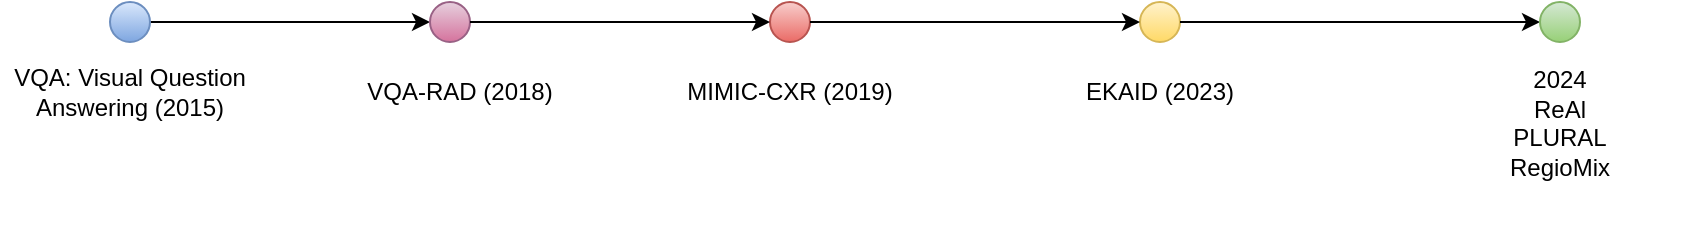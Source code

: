 <mxfile version="27.0.9">
  <diagram name="Page-1" id="ykJ9WlF84OGaFjw_ZXO-">
    <mxGraphModel dx="1426" dy="859" grid="1" gridSize="10" guides="1" tooltips="1" connect="1" arrows="1" fold="1" page="1" pageScale="1" pageWidth="850" pageHeight="1100" math="0" shadow="0">
      <root>
        <mxCell id="0" />
        <mxCell id="1" parent="0" />
        <mxCell id="dmuMrezsaLSfr1iSNlbz-1" value="" style="endArrow=classic;html=1;rounded=0;exitX=1;exitY=0.5;exitDx=0;exitDy=0;entryX=0;entryY=0.5;entryDx=0;entryDy=0;" parent="1" source="dmuMrezsaLSfr1iSNlbz-2" target="dmuMrezsaLSfr1iSNlbz-12" edge="1">
          <mxGeometry width="50" height="50" relative="1" as="geometry">
            <mxPoint x="435" y="319.5" as="sourcePoint" />
            <mxPoint x="535" y="320" as="targetPoint" />
            <Array as="points">
              <mxPoint x="495" y="320" />
            </Array>
          </mxGeometry>
        </mxCell>
        <mxCell id="dmuMrezsaLSfr1iSNlbz-2" value="" style="ellipse;whiteSpace=wrap;html=1;aspect=fixed;fillColor=#dae8fc;gradientColor=#7ea6e0;strokeColor=#6c8ebf;" parent="1" vertex="1">
          <mxGeometry x="405" y="310" width="20" height="20" as="geometry" />
        </mxCell>
        <mxCell id="dmuMrezsaLSfr1iSNlbz-3" value="" style="ellipse;whiteSpace=wrap;html=1;aspect=fixed;fillColor=#f8cecc;gradientColor=#ea6b66;strokeColor=#b85450;" parent="1" vertex="1">
          <mxGeometry x="735" y="310" width="20" height="20" as="geometry" />
        </mxCell>
        <mxCell id="dmuMrezsaLSfr1iSNlbz-4" value="" style="ellipse;whiteSpace=wrap;html=1;aspect=fixed;fillColor=#fff2cc;gradientColor=#ffd966;strokeColor=#d6b656;" parent="1" vertex="1">
          <mxGeometry x="920" y="310" width="20" height="20" as="geometry" />
        </mxCell>
        <mxCell id="dmuMrezsaLSfr1iSNlbz-5" value="" style="endArrow=classic;html=1;rounded=0;exitX=1;exitY=0.5;exitDx=0;exitDy=0;entryX=0;entryY=0.5;entryDx=0;entryDy=0;" parent="1" source="dmuMrezsaLSfr1iSNlbz-3" target="dmuMrezsaLSfr1iSNlbz-4" edge="1">
          <mxGeometry width="50" height="50" relative="1" as="geometry">
            <mxPoint x="550" y="330" as="sourcePoint" />
            <mxPoint x="650" y="330" as="targetPoint" />
          </mxGeometry>
        </mxCell>
        <mxCell id="dmuMrezsaLSfr1iSNlbz-6" value="" style="endArrow=classic;html=1;rounded=0;exitX=1;exitY=0.5;exitDx=0;exitDy=0;entryX=0;entryY=0.5;entryDx=0;entryDy=0;" parent="1" source="dmuMrezsaLSfr1iSNlbz-4" target="dmuMrezsaLSfr1iSNlbz-7" edge="1">
          <mxGeometry width="50" height="50" relative="1" as="geometry">
            <mxPoint x="710" y="330" as="sourcePoint" />
            <mxPoint x="990" y="320" as="targetPoint" />
          </mxGeometry>
        </mxCell>
        <mxCell id="dmuMrezsaLSfr1iSNlbz-7" value="" style="ellipse;whiteSpace=wrap;html=1;aspect=fixed;fillColor=#d5e8d4;gradientColor=#97d077;strokeColor=#82b366;" parent="1" vertex="1">
          <mxGeometry x="1120" y="310" width="20" height="20" as="geometry" />
        </mxCell>
        <mxCell id="dmuMrezsaLSfr1iSNlbz-8" value="VQA: Visual Question Answering (2015)" style="text;html=1;align=center;verticalAlign=middle;whiteSpace=wrap;rounded=0;" parent="1" vertex="1">
          <mxGeometry x="350" y="340" width="130" height="30" as="geometry" />
        </mxCell>
        <mxCell id="dmuMrezsaLSfr1iSNlbz-9" value="MIMIC-CXR (2019)" style="text;html=1;align=center;verticalAlign=middle;whiteSpace=wrap;rounded=0;" parent="1" vertex="1">
          <mxGeometry x="680" y="340" width="130" height="30" as="geometry" />
        </mxCell>
        <mxCell id="dmuMrezsaLSfr1iSNlbz-10" value="EKAID (2023)" style="text;html=1;align=center;verticalAlign=middle;whiteSpace=wrap;rounded=0;" parent="1" vertex="1">
          <mxGeometry x="865" y="340" width="130" height="30" as="geometry" />
        </mxCell>
        <mxCell id="dmuMrezsaLSfr1iSNlbz-11" value="2024&lt;div&gt;ReAl&lt;br&gt;&lt;div&gt;PLURAL&lt;/div&gt;&lt;/div&gt;&lt;div&gt;RegioMix&lt;/div&gt;&lt;div&gt;&lt;br&gt;&lt;/div&gt;&lt;div&gt;&lt;br&gt;&lt;/div&gt;" style="text;html=1;align=center;verticalAlign=middle;whiteSpace=wrap;rounded=0;" parent="1" vertex="1">
          <mxGeometry x="1065" y="370" width="130" height="30" as="geometry" />
        </mxCell>
        <mxCell id="dmuMrezsaLSfr1iSNlbz-12" value="" style="ellipse;whiteSpace=wrap;html=1;aspect=fixed;fillColor=#e6d0de;gradientColor=#d5739d;strokeColor=#996185;" parent="1" vertex="1">
          <mxGeometry x="565" y="310" width="20" height="20" as="geometry" />
        </mxCell>
        <mxCell id="dmuMrezsaLSfr1iSNlbz-13" value="VQA-RAD (2018)" style="text;html=1;align=center;verticalAlign=middle;whiteSpace=wrap;rounded=0;" parent="1" vertex="1">
          <mxGeometry x="515" y="340" width="130" height="30" as="geometry" />
        </mxCell>
        <mxCell id="dmuMrezsaLSfr1iSNlbz-14" value="" style="endArrow=classic;html=1;rounded=0;exitX=1;exitY=0.5;exitDx=0;exitDy=0;entryX=0;entryY=0.5;entryDx=0;entryDy=0;" parent="1" source="dmuMrezsaLSfr1iSNlbz-12" target="dmuMrezsaLSfr1iSNlbz-3" edge="1">
          <mxGeometry width="50" height="50" relative="1" as="geometry">
            <mxPoint x="595" y="300" as="sourcePoint" />
            <mxPoint x="735" y="300" as="targetPoint" />
            <Array as="points" />
          </mxGeometry>
        </mxCell>
      </root>
    </mxGraphModel>
  </diagram>
</mxfile>

